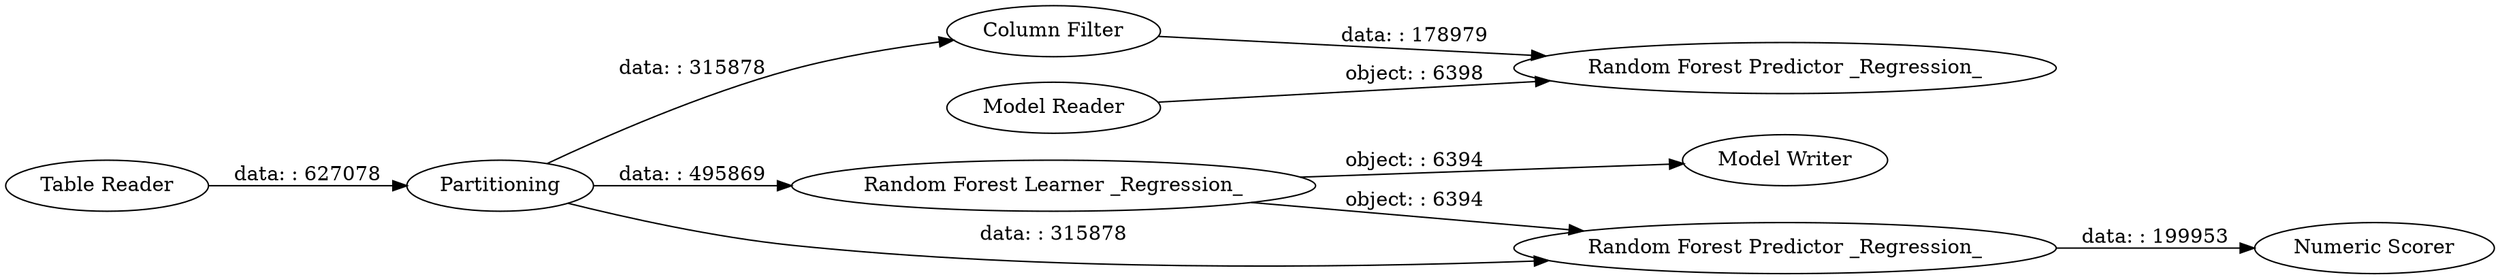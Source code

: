 digraph {
	"3306134810385774189_62" [label="Numeric Scorer"]
	"3306134810385774189_60" [label="Random Forest Learner _Regression_"]
	"3306134810385774189_54" [label="Table Reader"]
	"3306134810385774189_53" [label="Column Filter"]
	"3306134810385774189_51" [label="Model Reader"]
	"3306134810385774189_63" [label="Random Forest Predictor _Regression_"]
	"3306134810385774189_24" [label=Partitioning]
	"3306134810385774189_50" [label="Model Writer"]
	"3306134810385774189_61" [label="Random Forest Predictor _Regression_"]
	"3306134810385774189_24" -> "3306134810385774189_61" [label="data: : 315878"]
	"3306134810385774189_24" -> "3306134810385774189_53" [label="data: : 315878"]
	"3306134810385774189_24" -> "3306134810385774189_60" [label="data: : 495869"]
	"3306134810385774189_54" -> "3306134810385774189_24" [label="data: : 627078"]
	"3306134810385774189_53" -> "3306134810385774189_63" [label="data: : 178979"]
	"3306134810385774189_60" -> "3306134810385774189_61" [label="object: : 6394"]
	"3306134810385774189_61" -> "3306134810385774189_62" [label="data: : 199953"]
	"3306134810385774189_60" -> "3306134810385774189_50" [label="object: : 6394"]
	"3306134810385774189_51" -> "3306134810385774189_63" [label="object: : 6398"]
	rankdir=LR
}
